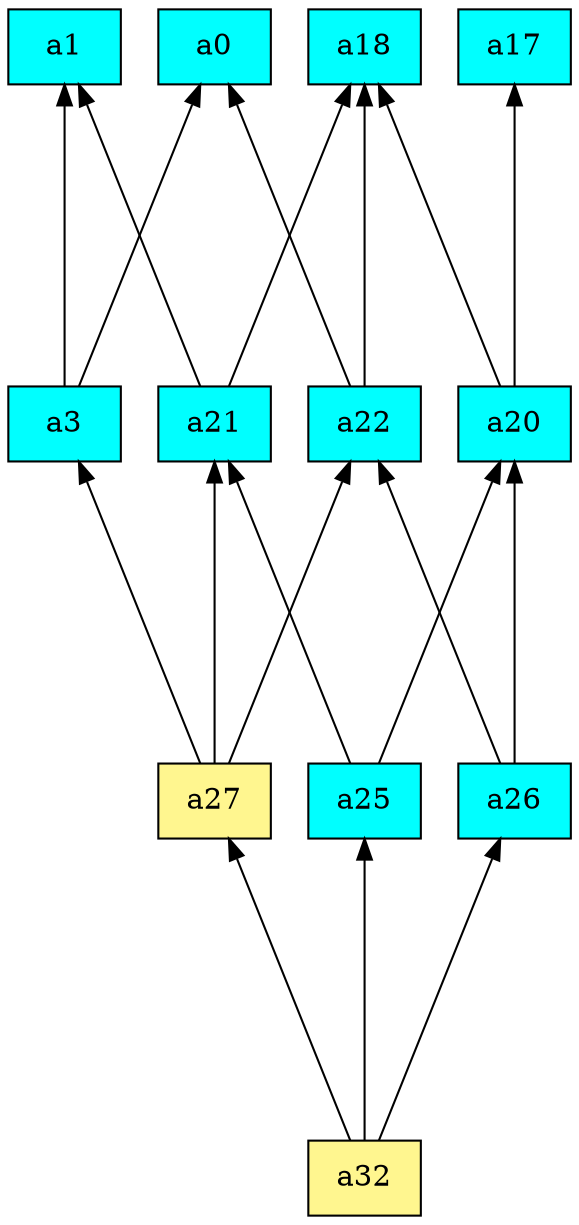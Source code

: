 digraph G {
rankdir=BT;ranksep="2.0";
"a1" [shape=record,fillcolor=cyan,style=filled,label="{a1}"];
"a32" [shape=record,fillcolor=khaki1,style=filled,label="{a32}"];
"a20" [shape=record,fillcolor=cyan,style=filled,label="{a20}"];
"a3" [shape=record,fillcolor=cyan,style=filled,label="{a3}"];
"a26" [shape=record,fillcolor=cyan,style=filled,label="{a26}"];
"a17" [shape=record,fillcolor=cyan,style=filled,label="{a17}"];
"a25" [shape=record,fillcolor=cyan,style=filled,label="{a25}"];
"a18" [shape=record,fillcolor=cyan,style=filled,label="{a18}"];
"a27" [shape=record,fillcolor=khaki1,style=filled,label="{a27}"];
"a21" [shape=record,fillcolor=cyan,style=filled,label="{a21}"];
"a0" [shape=record,fillcolor=cyan,style=filled,label="{a0}"];
"a22" [shape=record,fillcolor=cyan,style=filled,label="{a22}"];
"a32" -> "a25"
"a32" -> "a27"
"a32" -> "a26"
"a20" -> "a18"
"a20" -> "a17"
"a3" -> "a1"
"a3" -> "a0"
"a26" -> "a20"
"a26" -> "a22"
"a25" -> "a20"
"a25" -> "a21"
"a27" -> "a3"
"a27" -> "a21"
"a27" -> "a22"
"a21" -> "a1"
"a21" -> "a18"
"a22" -> "a0"
"a22" -> "a18"
}